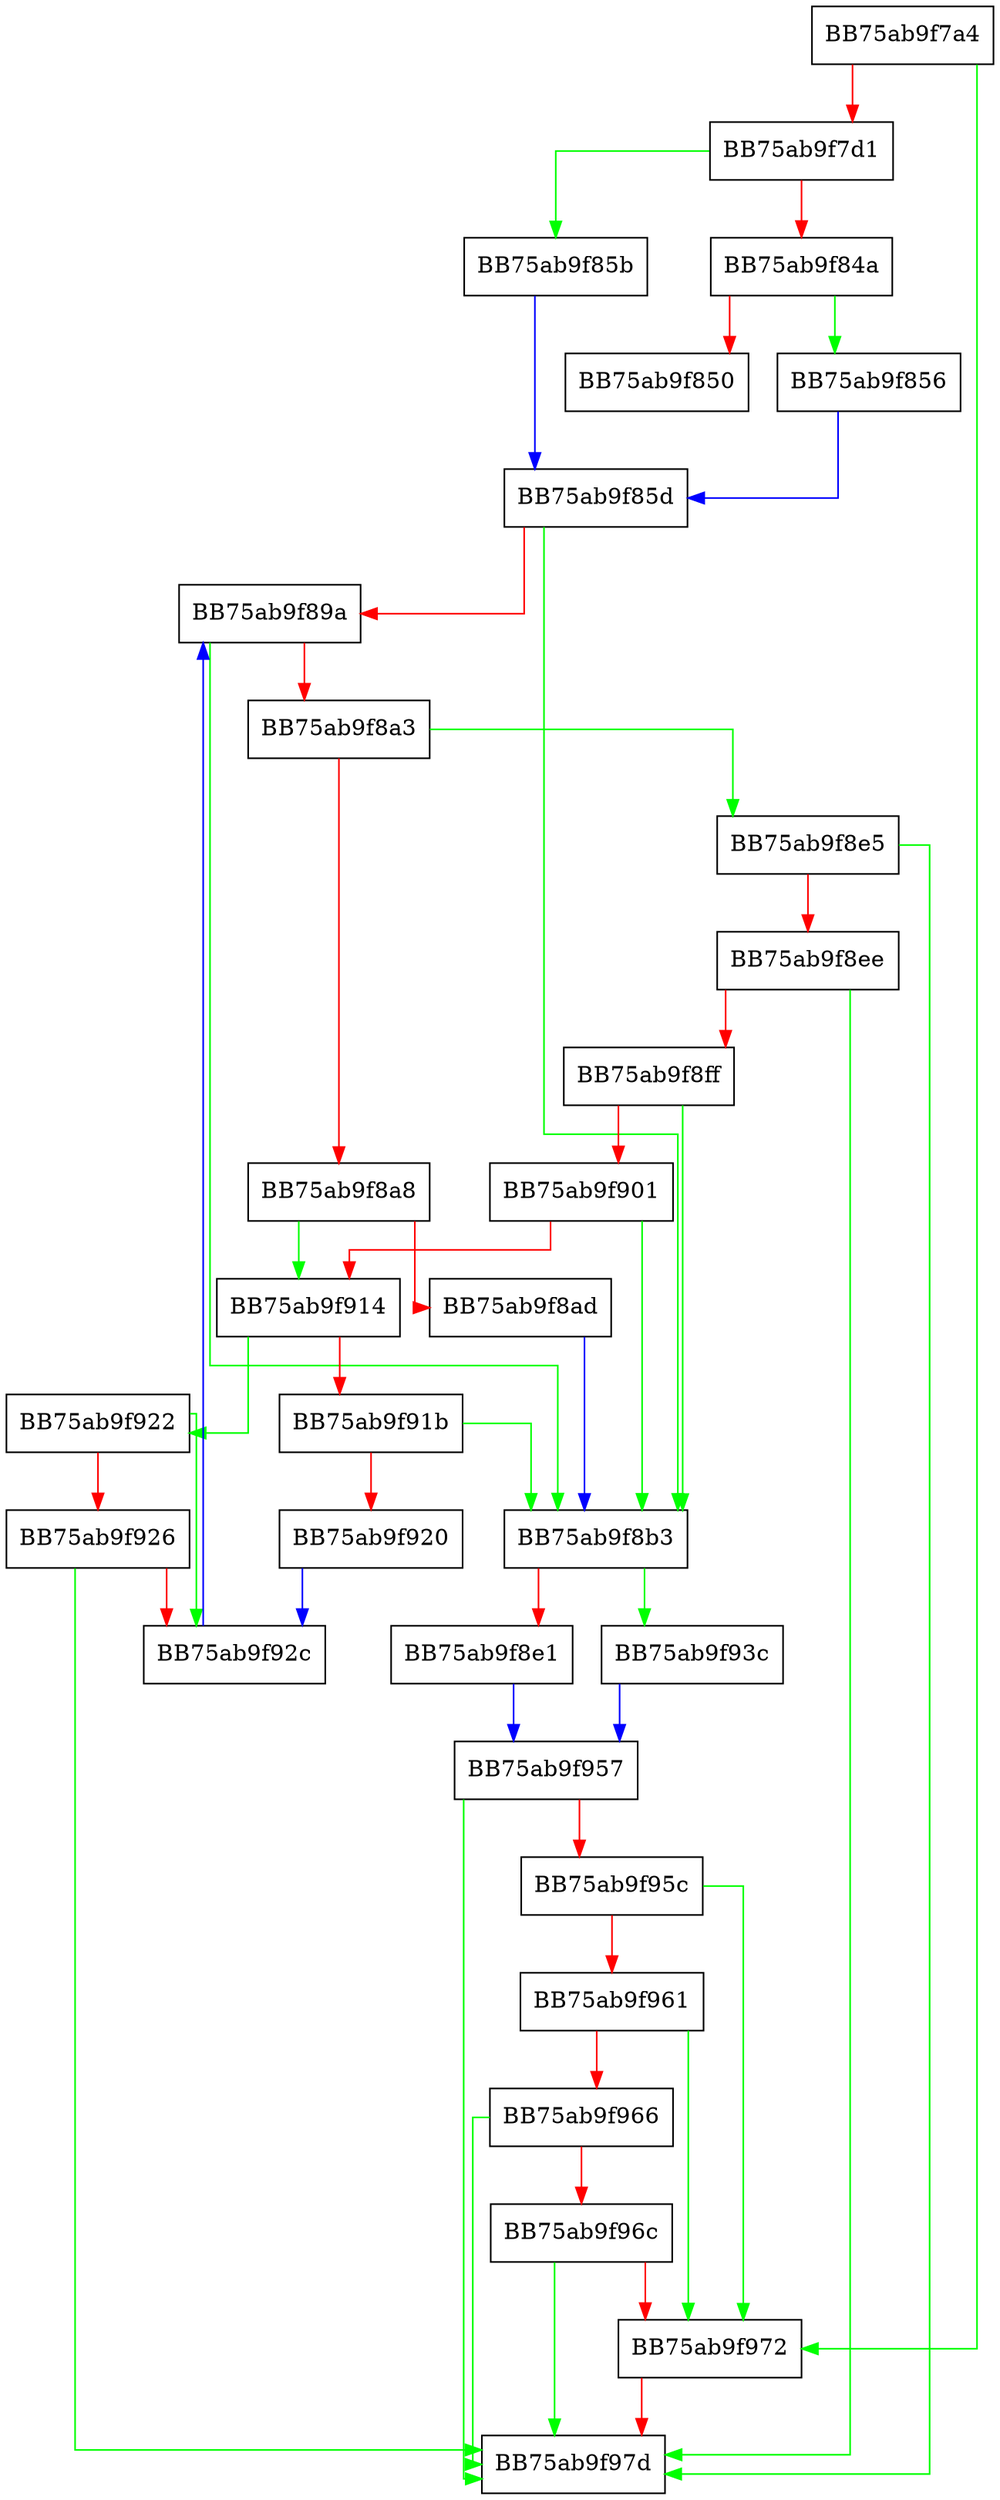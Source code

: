 digraph maybe_assign {
  node [shape="box"];
  graph [splines=ortho];
  BB75ab9f7a4 -> BB75ab9f972 [color="green"];
  BB75ab9f7a4 -> BB75ab9f7d1 [color="red"];
  BB75ab9f7d1 -> BB75ab9f85b [color="green"];
  BB75ab9f7d1 -> BB75ab9f84a [color="red"];
  BB75ab9f84a -> BB75ab9f856 [color="green"];
  BB75ab9f84a -> BB75ab9f850 [color="red"];
  BB75ab9f856 -> BB75ab9f85d [color="blue"];
  BB75ab9f85b -> BB75ab9f85d [color="blue"];
  BB75ab9f85d -> BB75ab9f8b3 [color="green"];
  BB75ab9f85d -> BB75ab9f89a [color="red"];
  BB75ab9f89a -> BB75ab9f8b3 [color="green"];
  BB75ab9f89a -> BB75ab9f8a3 [color="red"];
  BB75ab9f8a3 -> BB75ab9f8e5 [color="green"];
  BB75ab9f8a3 -> BB75ab9f8a8 [color="red"];
  BB75ab9f8a8 -> BB75ab9f914 [color="green"];
  BB75ab9f8a8 -> BB75ab9f8ad [color="red"];
  BB75ab9f8ad -> BB75ab9f8b3 [color="blue"];
  BB75ab9f8b3 -> BB75ab9f93c [color="green"];
  BB75ab9f8b3 -> BB75ab9f8e1 [color="red"];
  BB75ab9f8e1 -> BB75ab9f957 [color="blue"];
  BB75ab9f8e5 -> BB75ab9f97d [color="green"];
  BB75ab9f8e5 -> BB75ab9f8ee [color="red"];
  BB75ab9f8ee -> BB75ab9f97d [color="green"];
  BB75ab9f8ee -> BB75ab9f8ff [color="red"];
  BB75ab9f8ff -> BB75ab9f8b3 [color="green"];
  BB75ab9f8ff -> BB75ab9f901 [color="red"];
  BB75ab9f901 -> BB75ab9f8b3 [color="green"];
  BB75ab9f901 -> BB75ab9f914 [color="red"];
  BB75ab9f914 -> BB75ab9f922 [color="green"];
  BB75ab9f914 -> BB75ab9f91b [color="red"];
  BB75ab9f91b -> BB75ab9f8b3 [color="green"];
  BB75ab9f91b -> BB75ab9f920 [color="red"];
  BB75ab9f920 -> BB75ab9f92c [color="blue"];
  BB75ab9f922 -> BB75ab9f92c [color="green"];
  BB75ab9f922 -> BB75ab9f926 [color="red"];
  BB75ab9f926 -> BB75ab9f97d [color="green"];
  BB75ab9f926 -> BB75ab9f92c [color="red"];
  BB75ab9f92c -> BB75ab9f89a [color="blue"];
  BB75ab9f93c -> BB75ab9f957 [color="blue"];
  BB75ab9f957 -> BB75ab9f97d [color="green"];
  BB75ab9f957 -> BB75ab9f95c [color="red"];
  BB75ab9f95c -> BB75ab9f972 [color="green"];
  BB75ab9f95c -> BB75ab9f961 [color="red"];
  BB75ab9f961 -> BB75ab9f972 [color="green"];
  BB75ab9f961 -> BB75ab9f966 [color="red"];
  BB75ab9f966 -> BB75ab9f97d [color="green"];
  BB75ab9f966 -> BB75ab9f96c [color="red"];
  BB75ab9f96c -> BB75ab9f97d [color="green"];
  BB75ab9f96c -> BB75ab9f972 [color="red"];
  BB75ab9f972 -> BB75ab9f97d [color="red"];
}